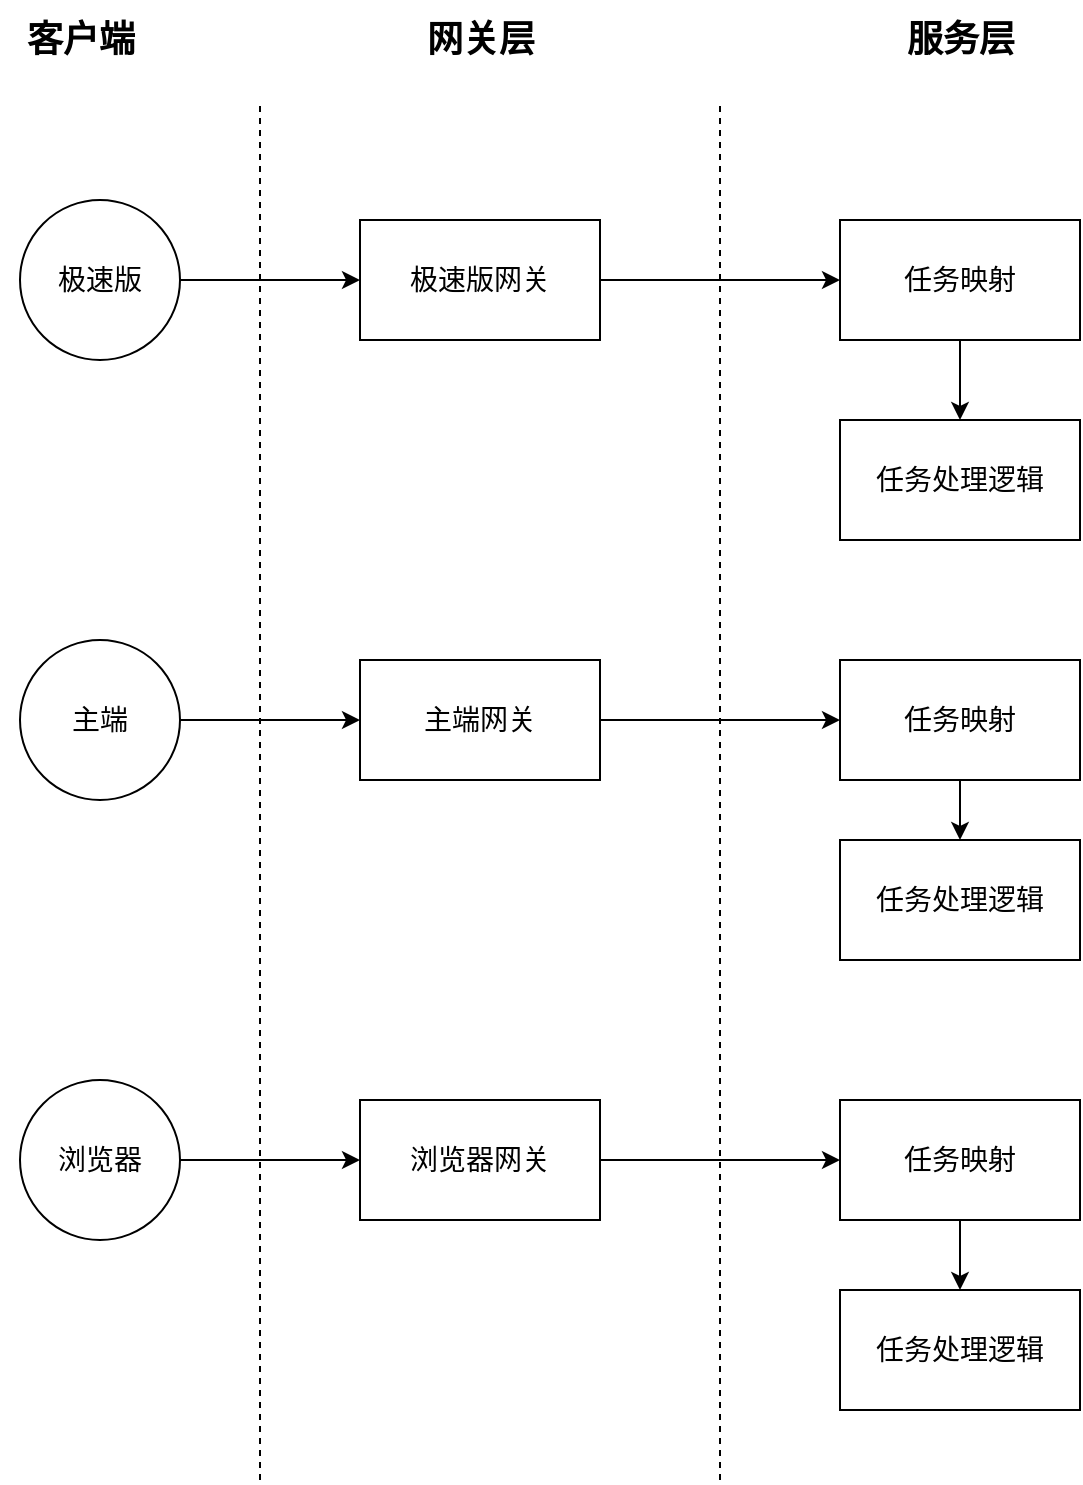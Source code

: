 <mxfile version="20.2.3" type="github">
  <diagram id="KQw1xRx-27sTIVIaCVil" name="第 1 页">
    <mxGraphModel dx="1094" dy="699" grid="1" gridSize="10" guides="1" tooltips="1" connect="1" arrows="1" fold="1" page="1" pageScale="1" pageWidth="827" pageHeight="1169" math="0" shadow="0">
      <root>
        <mxCell id="0" />
        <mxCell id="1" parent="0" />
        <mxCell id="_1Btui5-MEUtpj_ysXOn-18" value="" style="edgeStyle=orthogonalEdgeStyle;rounded=0;orthogonalLoop=1;jettySize=auto;html=1;" edge="1" parent="1" source="_1Btui5-MEUtpj_ysXOn-1" target="_1Btui5-MEUtpj_ysXOn-4">
          <mxGeometry relative="1" as="geometry" />
        </mxCell>
        <mxCell id="_1Btui5-MEUtpj_ysXOn-1" value="&lt;font style=&quot;font-size: 14px;&quot;&gt;极速版&lt;/font&gt;" style="ellipse;whiteSpace=wrap;html=1;aspect=fixed;" vertex="1" parent="1">
          <mxGeometry x="50" y="200" width="80" height="80" as="geometry" />
        </mxCell>
        <mxCell id="_1Btui5-MEUtpj_ysXOn-21" value="" style="edgeStyle=orthogonalEdgeStyle;rounded=0;orthogonalLoop=1;jettySize=auto;html=1;" edge="1" parent="1" source="_1Btui5-MEUtpj_ysXOn-2" target="_1Btui5-MEUtpj_ysXOn-6">
          <mxGeometry relative="1" as="geometry" />
        </mxCell>
        <mxCell id="_1Btui5-MEUtpj_ysXOn-2" value="&lt;font style=&quot;font-size: 14px;&quot;&gt;主端&lt;/font&gt;" style="ellipse;whiteSpace=wrap;html=1;aspect=fixed;" vertex="1" parent="1">
          <mxGeometry x="50" y="420" width="80" height="80" as="geometry" />
        </mxCell>
        <mxCell id="_1Btui5-MEUtpj_ysXOn-22" value="" style="edgeStyle=orthogonalEdgeStyle;rounded=0;orthogonalLoop=1;jettySize=auto;html=1;" edge="1" parent="1" source="_1Btui5-MEUtpj_ysXOn-3" target="_1Btui5-MEUtpj_ysXOn-8">
          <mxGeometry relative="1" as="geometry" />
        </mxCell>
        <mxCell id="_1Btui5-MEUtpj_ysXOn-3" value="&lt;font style=&quot;font-size: 14px;&quot;&gt;浏览器&lt;/font&gt;" style="ellipse;whiteSpace=wrap;html=1;aspect=fixed;" vertex="1" parent="1">
          <mxGeometry x="50" y="640" width="80" height="80" as="geometry" />
        </mxCell>
        <mxCell id="_1Btui5-MEUtpj_ysXOn-19" style="edgeStyle=orthogonalEdgeStyle;rounded=0;orthogonalLoop=1;jettySize=auto;html=1;exitX=1;exitY=0.5;exitDx=0;exitDy=0;entryX=0;entryY=0.5;entryDx=0;entryDy=0;" edge="1" parent="1" source="_1Btui5-MEUtpj_ysXOn-4" target="_1Btui5-MEUtpj_ysXOn-12">
          <mxGeometry relative="1" as="geometry" />
        </mxCell>
        <mxCell id="_1Btui5-MEUtpj_ysXOn-4" value="&lt;font style=&quot;font-size: 14px;&quot;&gt;极速版网关&lt;/font&gt;" style="rounded=0;whiteSpace=wrap;html=1;" vertex="1" parent="1">
          <mxGeometry x="220" y="210" width="120" height="60" as="geometry" />
        </mxCell>
        <mxCell id="_1Btui5-MEUtpj_ysXOn-23" style="edgeStyle=orthogonalEdgeStyle;rounded=0;orthogonalLoop=1;jettySize=auto;html=1;exitX=1;exitY=0.5;exitDx=0;exitDy=0;entryX=0;entryY=0.5;entryDx=0;entryDy=0;" edge="1" parent="1" source="_1Btui5-MEUtpj_ysXOn-6" target="_1Btui5-MEUtpj_ysXOn-14">
          <mxGeometry relative="1" as="geometry" />
        </mxCell>
        <mxCell id="_1Btui5-MEUtpj_ysXOn-6" value="&lt;font style=&quot;font-size: 14px;&quot;&gt;主端网关&lt;/font&gt;" style="rounded=0;whiteSpace=wrap;html=1;" vertex="1" parent="1">
          <mxGeometry x="220" y="430" width="120" height="60" as="geometry" />
        </mxCell>
        <mxCell id="_1Btui5-MEUtpj_ysXOn-24" style="edgeStyle=orthogonalEdgeStyle;rounded=0;orthogonalLoop=1;jettySize=auto;html=1;exitX=1;exitY=0.5;exitDx=0;exitDy=0;entryX=0;entryY=0.5;entryDx=0;entryDy=0;" edge="1" parent="1" source="_1Btui5-MEUtpj_ysXOn-8" target="_1Btui5-MEUtpj_ysXOn-16">
          <mxGeometry relative="1" as="geometry" />
        </mxCell>
        <mxCell id="_1Btui5-MEUtpj_ysXOn-8" value="&lt;font style=&quot;font-size: 14px;&quot;&gt;浏览器网关&lt;/font&gt;" style="rounded=0;whiteSpace=wrap;html=1;" vertex="1" parent="1">
          <mxGeometry x="220" y="650" width="120" height="60" as="geometry" />
        </mxCell>
        <mxCell id="_1Btui5-MEUtpj_ysXOn-20" value="" style="edgeStyle=orthogonalEdgeStyle;rounded=0;orthogonalLoop=1;jettySize=auto;html=1;" edge="1" parent="1" source="_1Btui5-MEUtpj_ysXOn-12" target="_1Btui5-MEUtpj_ysXOn-13">
          <mxGeometry relative="1" as="geometry" />
        </mxCell>
        <mxCell id="_1Btui5-MEUtpj_ysXOn-12" value="&lt;font style=&quot;font-size: 14px;&quot;&gt;任务映射&lt;/font&gt;" style="rounded=0;whiteSpace=wrap;html=1;" vertex="1" parent="1">
          <mxGeometry x="460" y="210" width="120" height="60" as="geometry" />
        </mxCell>
        <mxCell id="_1Btui5-MEUtpj_ysXOn-13" value="&lt;font style=&quot;font-size: 14px;&quot;&gt;任务处理逻辑&lt;/font&gt;" style="rounded=0;whiteSpace=wrap;html=1;" vertex="1" parent="1">
          <mxGeometry x="460" y="310" width="120" height="60" as="geometry" />
        </mxCell>
        <mxCell id="_1Btui5-MEUtpj_ysXOn-25" value="" style="edgeStyle=orthogonalEdgeStyle;rounded=0;orthogonalLoop=1;jettySize=auto;html=1;" edge="1" parent="1" source="_1Btui5-MEUtpj_ysXOn-14" target="_1Btui5-MEUtpj_ysXOn-15">
          <mxGeometry relative="1" as="geometry" />
        </mxCell>
        <mxCell id="_1Btui5-MEUtpj_ysXOn-14" value="&lt;font style=&quot;font-size: 14px;&quot;&gt;任务映射&lt;/font&gt;" style="rounded=0;whiteSpace=wrap;html=1;" vertex="1" parent="1">
          <mxGeometry x="460" y="430" width="120" height="60" as="geometry" />
        </mxCell>
        <mxCell id="_1Btui5-MEUtpj_ysXOn-15" value="&lt;font style=&quot;font-size: 14px;&quot;&gt;任务处理逻辑&lt;/font&gt;" style="rounded=0;whiteSpace=wrap;html=1;" vertex="1" parent="1">
          <mxGeometry x="460" y="520" width="120" height="60" as="geometry" />
        </mxCell>
        <mxCell id="_1Btui5-MEUtpj_ysXOn-26" value="" style="edgeStyle=orthogonalEdgeStyle;rounded=0;orthogonalLoop=1;jettySize=auto;html=1;" edge="1" parent="1" source="_1Btui5-MEUtpj_ysXOn-16" target="_1Btui5-MEUtpj_ysXOn-17">
          <mxGeometry relative="1" as="geometry" />
        </mxCell>
        <mxCell id="_1Btui5-MEUtpj_ysXOn-16" value="&lt;font style=&quot;font-size: 14px;&quot;&gt;任务映射&lt;/font&gt;" style="rounded=0;whiteSpace=wrap;html=1;" vertex="1" parent="1">
          <mxGeometry x="460" y="650" width="120" height="60" as="geometry" />
        </mxCell>
        <mxCell id="_1Btui5-MEUtpj_ysXOn-17" value="&lt;font style=&quot;font-size: 14px;&quot;&gt;任务处理逻辑&lt;/font&gt;" style="rounded=0;whiteSpace=wrap;html=1;" vertex="1" parent="1">
          <mxGeometry x="460" y="745" width="120" height="60" as="geometry" />
        </mxCell>
        <mxCell id="_1Btui5-MEUtpj_ysXOn-27" value="" style="endArrow=none;dashed=1;html=1;rounded=0;" edge="1" parent="1">
          <mxGeometry width="50" height="50" relative="1" as="geometry">
            <mxPoint x="170" y="840" as="sourcePoint" />
            <mxPoint x="170" y="150" as="targetPoint" />
          </mxGeometry>
        </mxCell>
        <mxCell id="_1Btui5-MEUtpj_ysXOn-28" value="" style="endArrow=none;dashed=1;html=1;rounded=0;" edge="1" parent="1">
          <mxGeometry width="50" height="50" relative="1" as="geometry">
            <mxPoint x="400" y="840" as="sourcePoint" />
            <mxPoint x="400" y="150" as="targetPoint" />
          </mxGeometry>
        </mxCell>
        <mxCell id="_1Btui5-MEUtpj_ysXOn-29" value="&lt;b&gt;&lt;font style=&quot;font-size: 18px;&quot;&gt;客户端&lt;/font&gt;&lt;/b&gt;" style="text;html=1;align=center;verticalAlign=middle;resizable=0;points=[];autosize=1;strokeColor=none;fillColor=none;" vertex="1" parent="1">
          <mxGeometry x="40" y="100" width="80" height="40" as="geometry" />
        </mxCell>
        <mxCell id="_1Btui5-MEUtpj_ysXOn-30" value="&lt;b&gt;&lt;font style=&quot;font-size: 18px;&quot;&gt;网关层&lt;/font&gt;&lt;/b&gt;" style="text;html=1;align=center;verticalAlign=middle;resizable=0;points=[];autosize=1;strokeColor=none;fillColor=none;" vertex="1" parent="1">
          <mxGeometry x="240" y="100" width="80" height="40" as="geometry" />
        </mxCell>
        <mxCell id="_1Btui5-MEUtpj_ysXOn-31" value="&lt;span style=&quot;font-size: 18px;&quot;&gt;&lt;b&gt;服务层&lt;/b&gt;&lt;/span&gt;" style="text;html=1;align=center;verticalAlign=middle;resizable=0;points=[];autosize=1;strokeColor=none;fillColor=none;" vertex="1" parent="1">
          <mxGeometry x="480" y="100" width="80" height="40" as="geometry" />
        </mxCell>
      </root>
    </mxGraphModel>
  </diagram>
</mxfile>
